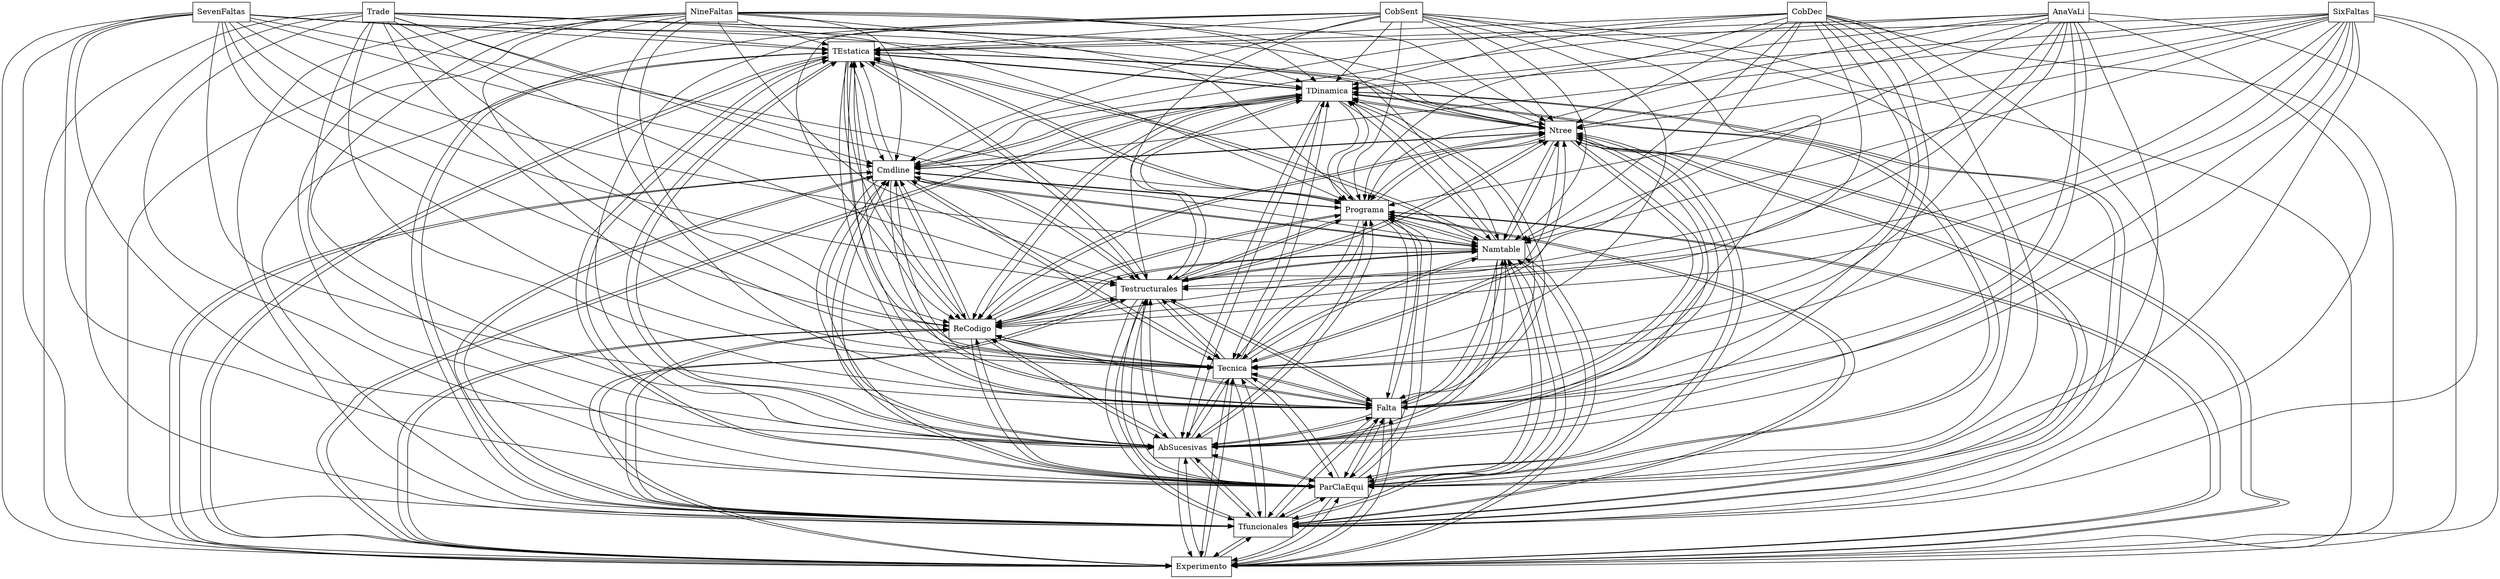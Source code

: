 digraph{
graph [rankdir=TB];
node [shape=box];
edge [arrowhead=normal];
0[label="TEstatica",]
1[label="CobDec",]
2[label="TDinamica",]
3[label="Experimento",]
4[label="Trade",]
5[label="Tfuncionales",]
6[label="SixFaltas",]
7[label="ParClaEqui",]
8[label="NineFaltas",]
9[label="AbSucesivas",]
10[label="Falta",]
11[label="Tecnica",]
12[label="AnaVaLi",]
13[label="SevenFaltas",]
14[label="ReCodigo",]
15[label="Testructurales",]
16[label="CobSent",]
17[label="Namtable",]
18[label="Programa",]
19[label="Cmdline",]
20[label="Ntree",]
0->2[label="",]
0->3[label="",]
0->5[label="",]
0->7[label="",]
0->9[label="",]
0->10[label="",]
0->11[label="",]
0->14[label="",]
0->15[label="",]
0->17[label="",]
0->18[label="",]
0->19[label="",]
0->20[label="",]
1->0[label="",]
1->2[label="",]
1->3[label="",]
1->5[label="",]
1->7[label="",]
1->9[label="",]
1->10[label="",]
1->11[label="",]
1->14[label="",]
1->15[label="",]
1->17[label="",]
1->18[label="",]
1->19[label="",]
1->20[label="",]
2->0[label="",]
2->3[label="",]
2->5[label="",]
2->7[label="",]
2->9[label="",]
2->10[label="",]
2->11[label="",]
2->14[label="",]
2->15[label="",]
2->17[label="",]
2->18[label="",]
2->19[label="",]
2->20[label="",]
3->0[label="",]
3->2[label="",]
3->5[label="",]
3->7[label="",]
3->9[label="",]
3->10[label="",]
3->11[label="",]
3->14[label="",]
3->15[label="",]
3->17[label="",]
3->18[label="",]
3->19[label="",]
3->20[label="",]
4->0[label="",]
4->2[label="",]
4->3[label="",]
4->5[label="",]
4->7[label="",]
4->9[label="",]
4->10[label="",]
4->11[label="",]
4->14[label="",]
4->15[label="",]
4->17[label="",]
4->18[label="",]
4->19[label="",]
4->20[label="",]
5->0[label="",]
5->2[label="",]
5->3[label="",]
5->7[label="",]
5->9[label="",]
5->10[label="",]
5->11[label="",]
5->14[label="",]
5->15[label="",]
5->17[label="",]
5->18[label="",]
5->19[label="",]
5->20[label="",]
6->0[label="",]
6->2[label="",]
6->3[label="",]
6->5[label="",]
6->7[label="",]
6->9[label="",]
6->10[label="",]
6->11[label="",]
6->14[label="",]
6->15[label="",]
6->17[label="",]
6->18[label="",]
6->19[label="",]
6->20[label="",]
7->0[label="",]
7->2[label="",]
7->3[label="",]
7->5[label="",]
7->9[label="",]
7->10[label="",]
7->11[label="",]
7->14[label="",]
7->15[label="",]
7->17[label="",]
7->18[label="",]
7->19[label="",]
7->20[label="",]
8->0[label="",]
8->2[label="",]
8->3[label="",]
8->5[label="",]
8->7[label="",]
8->9[label="",]
8->10[label="",]
8->11[label="",]
8->14[label="",]
8->15[label="",]
8->17[label="",]
8->18[label="",]
8->19[label="",]
8->20[label="",]
9->0[label="",]
9->2[label="",]
9->3[label="",]
9->5[label="",]
9->7[label="",]
9->10[label="",]
9->11[label="",]
9->14[label="",]
9->15[label="",]
9->17[label="",]
9->18[label="",]
9->19[label="",]
9->20[label="",]
10->0[label="",]
10->2[label="",]
10->3[label="",]
10->5[label="",]
10->7[label="",]
10->9[label="",]
10->11[label="",]
10->14[label="",]
10->15[label="",]
10->17[label="",]
10->18[label="",]
10->19[label="",]
10->20[label="",]
11->0[label="",]
11->2[label="",]
11->3[label="",]
11->5[label="",]
11->7[label="",]
11->9[label="",]
11->10[label="",]
11->14[label="",]
11->15[label="",]
11->17[label="",]
11->18[label="",]
11->19[label="",]
11->20[label="",]
12->0[label="",]
12->2[label="",]
12->3[label="",]
12->5[label="",]
12->7[label="",]
12->9[label="",]
12->10[label="",]
12->11[label="",]
12->14[label="",]
12->15[label="",]
12->17[label="",]
12->18[label="",]
12->19[label="",]
12->20[label="",]
13->0[label="",]
13->2[label="",]
13->3[label="",]
13->5[label="",]
13->7[label="",]
13->9[label="",]
13->10[label="",]
13->11[label="",]
13->14[label="",]
13->15[label="",]
13->17[label="",]
13->18[label="",]
13->19[label="",]
13->20[label="",]
14->0[label="",]
14->2[label="",]
14->3[label="",]
14->5[label="",]
14->7[label="",]
14->9[label="",]
14->10[label="",]
14->11[label="",]
14->15[label="",]
14->17[label="",]
14->18[label="",]
14->19[label="",]
14->20[label="",]
15->0[label="",]
15->2[label="",]
15->3[label="",]
15->5[label="",]
15->7[label="",]
15->9[label="",]
15->10[label="",]
15->11[label="",]
15->14[label="",]
15->17[label="",]
15->18[label="",]
15->19[label="",]
15->20[label="",]
16->0[label="",]
16->2[label="",]
16->3[label="",]
16->5[label="",]
16->7[label="",]
16->9[label="",]
16->10[label="",]
16->11[label="",]
16->14[label="",]
16->15[label="",]
16->17[label="",]
16->18[label="",]
16->19[label="",]
16->20[label="",]
17->0[label="",]
17->2[label="",]
17->3[label="",]
17->5[label="",]
17->7[label="",]
17->9[label="",]
17->10[label="",]
17->11[label="",]
17->14[label="",]
17->15[label="",]
17->18[label="",]
17->19[label="",]
17->20[label="",]
18->0[label="",]
18->2[label="",]
18->3[label="",]
18->5[label="",]
18->7[label="",]
18->9[label="",]
18->10[label="",]
18->11[label="",]
18->14[label="",]
18->15[label="",]
18->17[label="",]
18->19[label="",]
18->20[label="",]
19->0[label="",]
19->2[label="",]
19->3[label="",]
19->5[label="",]
19->7[label="",]
19->9[label="",]
19->10[label="",]
19->11[label="",]
19->14[label="",]
19->15[label="",]
19->17[label="",]
19->18[label="",]
19->20[label="",]
20->0[label="",]
20->2[label="",]
20->3[label="",]
20->5[label="",]
20->7[label="",]
20->9[label="",]
20->10[label="",]
20->11[label="",]
20->14[label="",]
20->15[label="",]
20->17[label="",]
20->18[label="",]
20->19[label="",]
}
